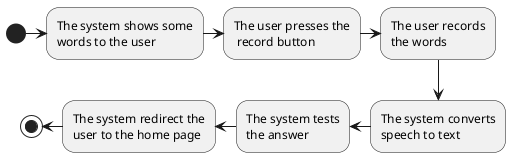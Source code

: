 @startuml word
(*) -right-> "The system shows some\nwords to the user"
"The system shows some\nwords to the user" -right-> "The user presses the\n record button"
"The user presses the\n record button" -right-> "The user records\nthe words"
"The user records\nthe words" --> "The system converts\nspeech to text"
"The system converts\nspeech to text" -left-> "The system tests\nthe answer"
"The system tests\nthe answer" -left-> "The system redirect the\nuser to the home page"
"The system redirect the\nuser to the home page" -left-> (*)
@enduml